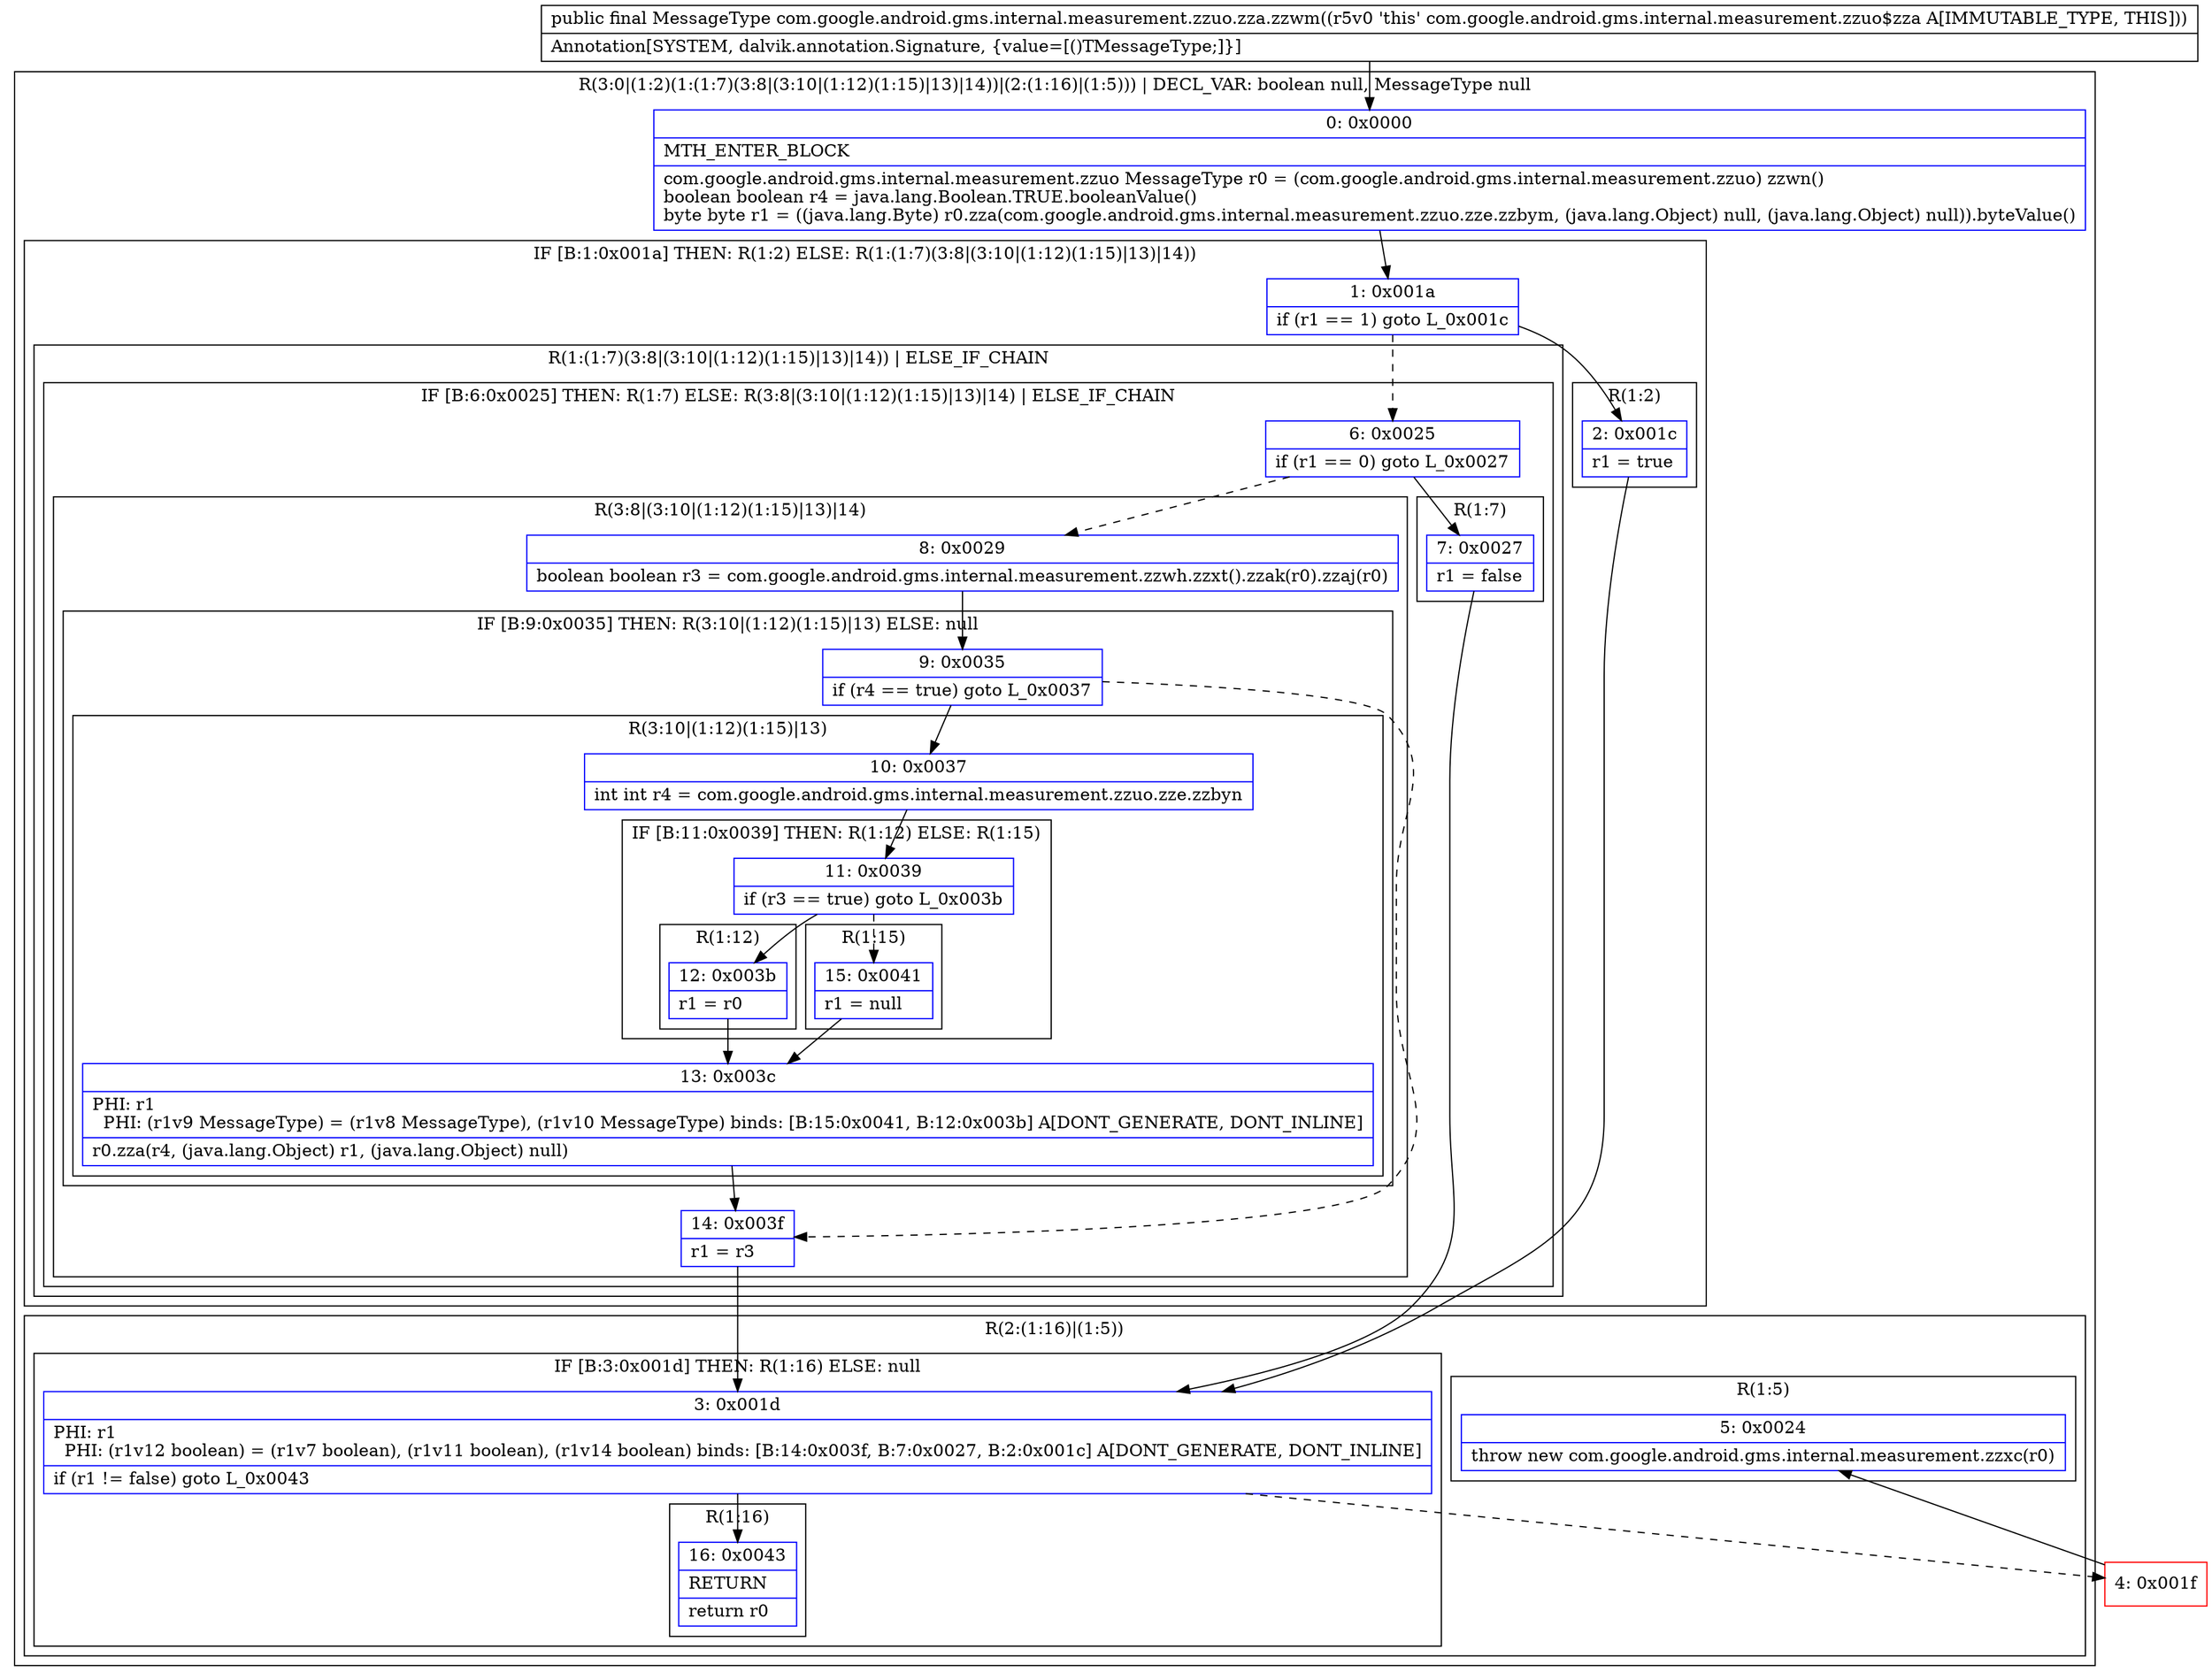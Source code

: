 digraph "CFG forcom.google.android.gms.internal.measurement.zzuo.zza.zzwm()Lcom\/google\/android\/gms\/internal\/measurement\/zzuo;" {
subgraph cluster_Region_1745191120 {
label = "R(3:0|(1:2)(1:(1:7)(3:8|(3:10|(1:12)(1:15)|13)|14))|(2:(1:16)|(1:5))) | DECL_VAR: boolean null, MessageType null\l";
node [shape=record,color=blue];
Node_0 [shape=record,label="{0\:\ 0x0000|MTH_ENTER_BLOCK\l|com.google.android.gms.internal.measurement.zzuo MessageType r0 = (com.google.android.gms.internal.measurement.zzuo) zzwn()\lboolean boolean r4 = java.lang.Boolean.TRUE.booleanValue()\lbyte byte r1 = ((java.lang.Byte) r0.zza(com.google.android.gms.internal.measurement.zzuo.zze.zzbym, (java.lang.Object) null, (java.lang.Object) null)).byteValue()\l}"];
subgraph cluster_IfRegion_88429602 {
label = "IF [B:1:0x001a] THEN: R(1:2) ELSE: R(1:(1:7)(3:8|(3:10|(1:12)(1:15)|13)|14))";
node [shape=record,color=blue];
Node_1 [shape=record,label="{1\:\ 0x001a|if (r1 == 1) goto L_0x001c\l}"];
subgraph cluster_Region_1776286383 {
label = "R(1:2)";
node [shape=record,color=blue];
Node_2 [shape=record,label="{2\:\ 0x001c|r1 = true\l}"];
}
subgraph cluster_Region_1171715515 {
label = "R(1:(1:7)(3:8|(3:10|(1:12)(1:15)|13)|14)) | ELSE_IF_CHAIN\l";
node [shape=record,color=blue];
subgraph cluster_IfRegion_1113371196 {
label = "IF [B:6:0x0025] THEN: R(1:7) ELSE: R(3:8|(3:10|(1:12)(1:15)|13)|14) | ELSE_IF_CHAIN\l";
node [shape=record,color=blue];
Node_6 [shape=record,label="{6\:\ 0x0025|if (r1 == 0) goto L_0x0027\l}"];
subgraph cluster_Region_1175736843 {
label = "R(1:7)";
node [shape=record,color=blue];
Node_7 [shape=record,label="{7\:\ 0x0027|r1 = false\l}"];
}
subgraph cluster_Region_850548259 {
label = "R(3:8|(3:10|(1:12)(1:15)|13)|14)";
node [shape=record,color=blue];
Node_8 [shape=record,label="{8\:\ 0x0029|boolean boolean r3 = com.google.android.gms.internal.measurement.zzwh.zzxt().zzak(r0).zzaj(r0)\l}"];
subgraph cluster_IfRegion_1042873579 {
label = "IF [B:9:0x0035] THEN: R(3:10|(1:12)(1:15)|13) ELSE: null";
node [shape=record,color=blue];
Node_9 [shape=record,label="{9\:\ 0x0035|if (r4 == true) goto L_0x0037\l}"];
subgraph cluster_Region_1373454693 {
label = "R(3:10|(1:12)(1:15)|13)";
node [shape=record,color=blue];
Node_10 [shape=record,label="{10\:\ 0x0037|int int r4 = com.google.android.gms.internal.measurement.zzuo.zze.zzbyn\l}"];
subgraph cluster_IfRegion_1059204768 {
label = "IF [B:11:0x0039] THEN: R(1:12) ELSE: R(1:15)";
node [shape=record,color=blue];
Node_11 [shape=record,label="{11\:\ 0x0039|if (r3 == true) goto L_0x003b\l}"];
subgraph cluster_Region_644198379 {
label = "R(1:12)";
node [shape=record,color=blue];
Node_12 [shape=record,label="{12\:\ 0x003b|r1 = r0\l}"];
}
subgraph cluster_Region_1312123130 {
label = "R(1:15)";
node [shape=record,color=blue];
Node_15 [shape=record,label="{15\:\ 0x0041|r1 = null\l}"];
}
}
Node_13 [shape=record,label="{13\:\ 0x003c|PHI: r1 \l  PHI: (r1v9 MessageType) = (r1v8 MessageType), (r1v10 MessageType) binds: [B:15:0x0041, B:12:0x003b] A[DONT_GENERATE, DONT_INLINE]\l|r0.zza(r4, (java.lang.Object) r1, (java.lang.Object) null)\l}"];
}
}
Node_14 [shape=record,label="{14\:\ 0x003f|r1 = r3\l}"];
}
}
}
}
subgraph cluster_Region_1559047647 {
label = "R(2:(1:16)|(1:5))";
node [shape=record,color=blue];
subgraph cluster_IfRegion_1465805378 {
label = "IF [B:3:0x001d] THEN: R(1:16) ELSE: null";
node [shape=record,color=blue];
Node_3 [shape=record,label="{3\:\ 0x001d|PHI: r1 \l  PHI: (r1v12 boolean) = (r1v7 boolean), (r1v11 boolean), (r1v14 boolean) binds: [B:14:0x003f, B:7:0x0027, B:2:0x001c] A[DONT_GENERATE, DONT_INLINE]\l|if (r1 != false) goto L_0x0043\l}"];
subgraph cluster_Region_362432654 {
label = "R(1:16)";
node [shape=record,color=blue];
Node_16 [shape=record,label="{16\:\ 0x0043|RETURN\l|return r0\l}"];
}
}
subgraph cluster_Region_892929872 {
label = "R(1:5)";
node [shape=record,color=blue];
Node_5 [shape=record,label="{5\:\ 0x0024|throw new com.google.android.gms.internal.measurement.zzxc(r0)\l}"];
}
}
}
Node_4 [shape=record,color=red,label="{4\:\ 0x001f}"];
MethodNode[shape=record,label="{public final MessageType com.google.android.gms.internal.measurement.zzuo.zza.zzwm((r5v0 'this' com.google.android.gms.internal.measurement.zzuo$zza A[IMMUTABLE_TYPE, THIS]))  | Annotation[SYSTEM, dalvik.annotation.Signature, \{value=[()TMessageType;]\}]\l}"];
MethodNode -> Node_0;
Node_0 -> Node_1;
Node_1 -> Node_2;
Node_1 -> Node_6[style=dashed];
Node_2 -> Node_3;
Node_6 -> Node_7;
Node_6 -> Node_8[style=dashed];
Node_7 -> Node_3;
Node_8 -> Node_9;
Node_9 -> Node_10;
Node_9 -> Node_14[style=dashed];
Node_10 -> Node_11;
Node_11 -> Node_12;
Node_11 -> Node_15[style=dashed];
Node_12 -> Node_13;
Node_15 -> Node_13;
Node_13 -> Node_14;
Node_14 -> Node_3;
Node_3 -> Node_4[style=dashed];
Node_3 -> Node_16;
Node_4 -> Node_5;
}

